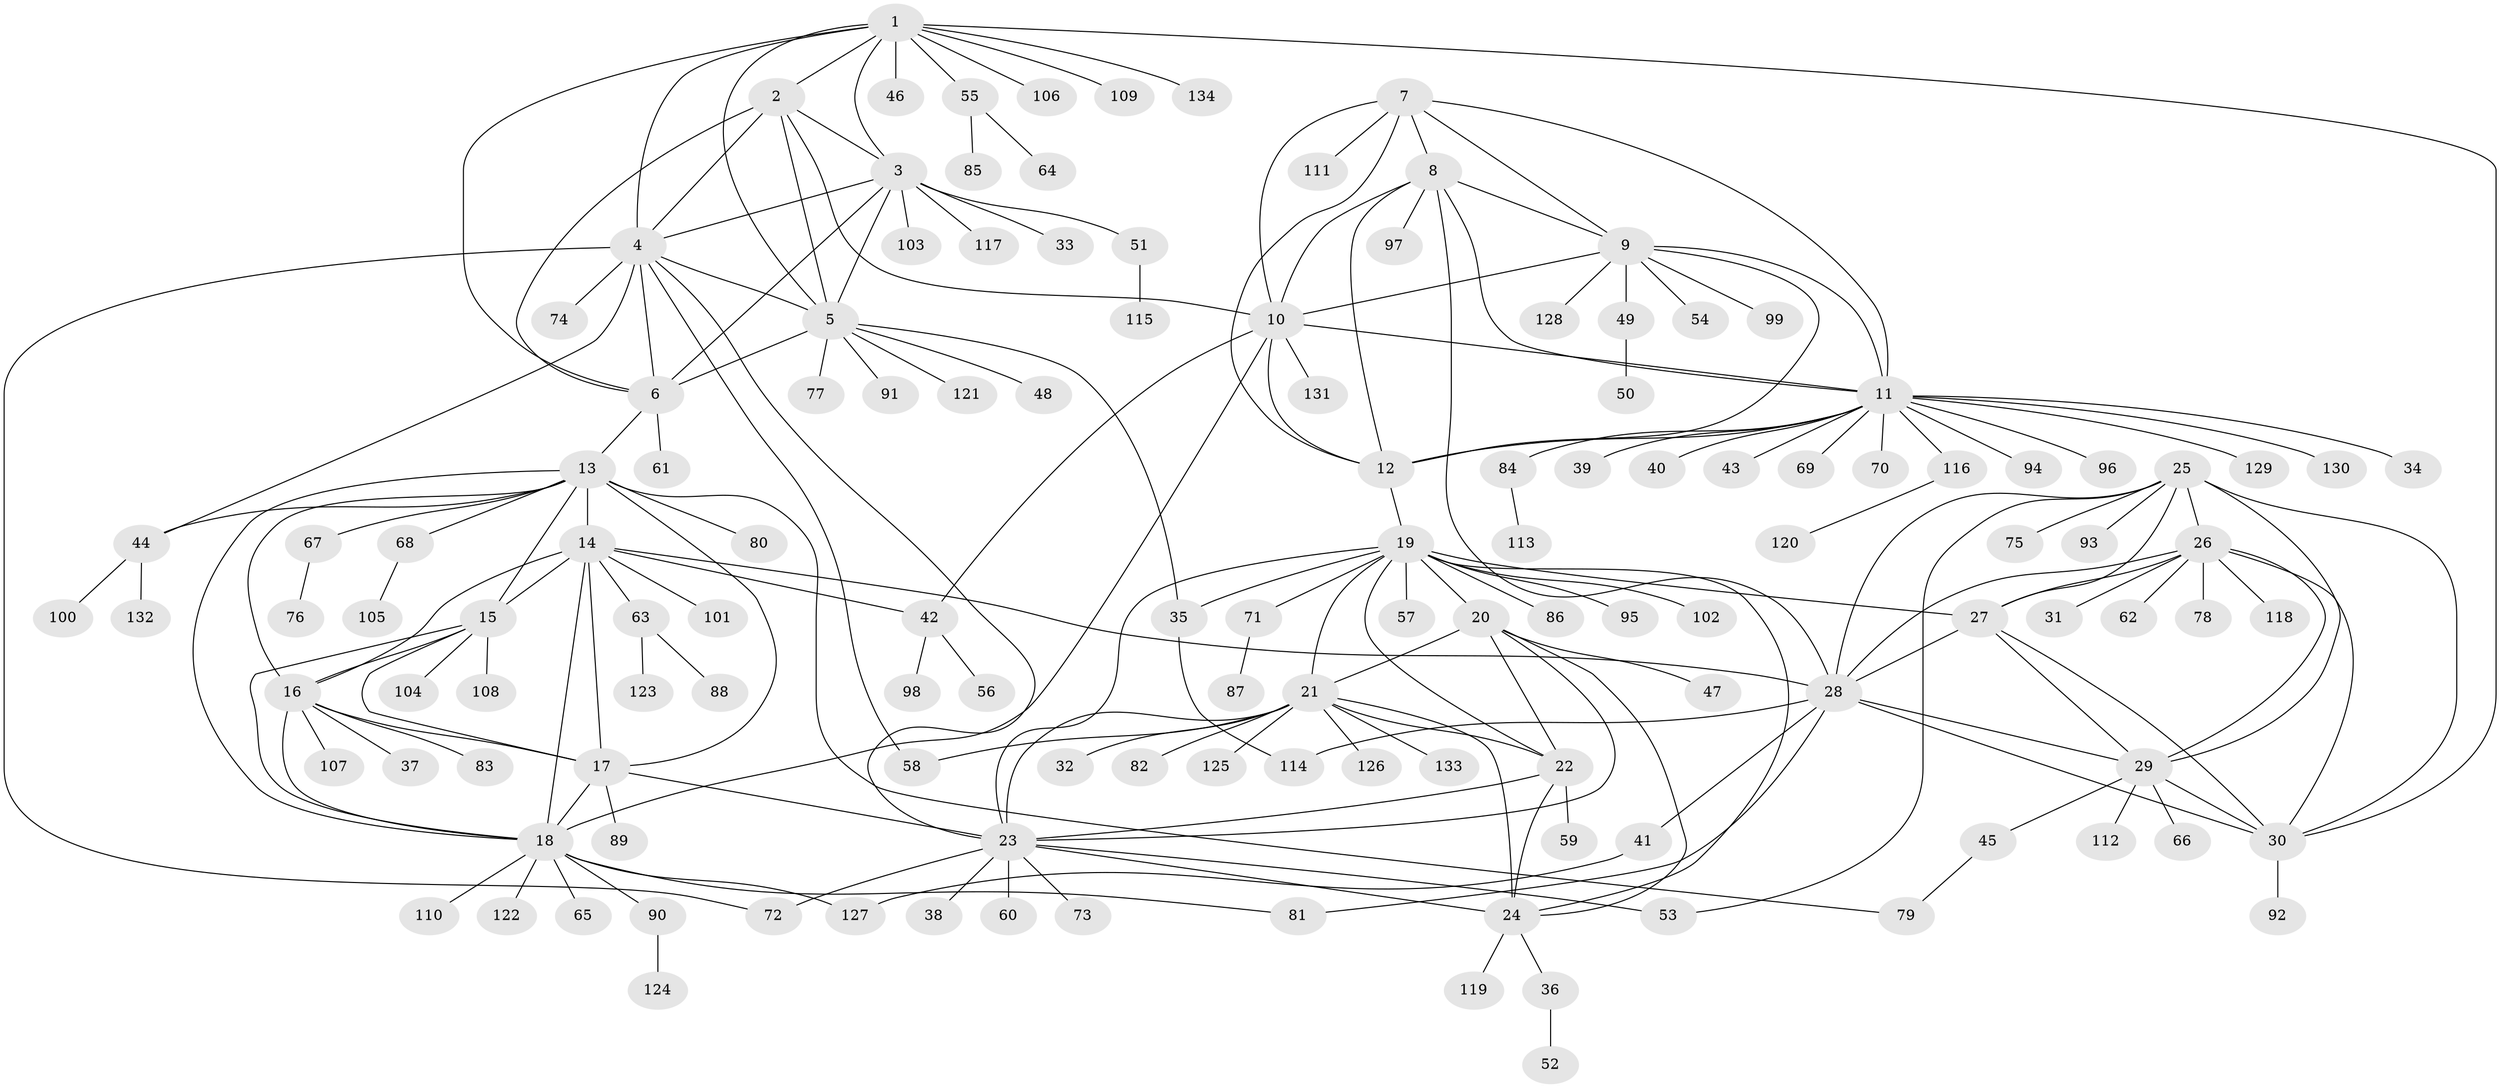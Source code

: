// Generated by graph-tools (version 1.1) at 2025/11/02/27/25 16:11:37]
// undirected, 134 vertices, 199 edges
graph export_dot {
graph [start="1"]
  node [color=gray90,style=filled];
  1;
  2;
  3;
  4;
  5;
  6;
  7;
  8;
  9;
  10;
  11;
  12;
  13;
  14;
  15;
  16;
  17;
  18;
  19;
  20;
  21;
  22;
  23;
  24;
  25;
  26;
  27;
  28;
  29;
  30;
  31;
  32;
  33;
  34;
  35;
  36;
  37;
  38;
  39;
  40;
  41;
  42;
  43;
  44;
  45;
  46;
  47;
  48;
  49;
  50;
  51;
  52;
  53;
  54;
  55;
  56;
  57;
  58;
  59;
  60;
  61;
  62;
  63;
  64;
  65;
  66;
  67;
  68;
  69;
  70;
  71;
  72;
  73;
  74;
  75;
  76;
  77;
  78;
  79;
  80;
  81;
  82;
  83;
  84;
  85;
  86;
  87;
  88;
  89;
  90;
  91;
  92;
  93;
  94;
  95;
  96;
  97;
  98;
  99;
  100;
  101;
  102;
  103;
  104;
  105;
  106;
  107;
  108;
  109;
  110;
  111;
  112;
  113;
  114;
  115;
  116;
  117;
  118;
  119;
  120;
  121;
  122;
  123;
  124;
  125;
  126;
  127;
  128;
  129;
  130;
  131;
  132;
  133;
  134;
  1 -- 2;
  1 -- 3;
  1 -- 4;
  1 -- 5;
  1 -- 6;
  1 -- 30;
  1 -- 46;
  1 -- 55;
  1 -- 106;
  1 -- 109;
  1 -- 134;
  2 -- 3;
  2 -- 4;
  2 -- 5;
  2 -- 6;
  2 -- 10;
  3 -- 4;
  3 -- 5;
  3 -- 6;
  3 -- 33;
  3 -- 51;
  3 -- 103;
  3 -- 117;
  4 -- 5;
  4 -- 6;
  4 -- 23;
  4 -- 44;
  4 -- 58;
  4 -- 72;
  4 -- 74;
  5 -- 6;
  5 -- 35;
  5 -- 48;
  5 -- 77;
  5 -- 91;
  5 -- 121;
  6 -- 13;
  6 -- 61;
  7 -- 8;
  7 -- 9;
  7 -- 10;
  7 -- 11;
  7 -- 12;
  7 -- 111;
  8 -- 9;
  8 -- 10;
  8 -- 11;
  8 -- 12;
  8 -- 28;
  8 -- 97;
  9 -- 10;
  9 -- 11;
  9 -- 12;
  9 -- 49;
  9 -- 54;
  9 -- 99;
  9 -- 128;
  10 -- 11;
  10 -- 12;
  10 -- 18;
  10 -- 42;
  10 -- 131;
  11 -- 12;
  11 -- 34;
  11 -- 39;
  11 -- 40;
  11 -- 43;
  11 -- 69;
  11 -- 70;
  11 -- 84;
  11 -- 94;
  11 -- 96;
  11 -- 116;
  11 -- 129;
  11 -- 130;
  12 -- 19;
  13 -- 14;
  13 -- 15;
  13 -- 16;
  13 -- 17;
  13 -- 18;
  13 -- 44;
  13 -- 67;
  13 -- 68;
  13 -- 79;
  13 -- 80;
  14 -- 15;
  14 -- 16;
  14 -- 17;
  14 -- 18;
  14 -- 28;
  14 -- 42;
  14 -- 63;
  14 -- 101;
  15 -- 16;
  15 -- 17;
  15 -- 18;
  15 -- 104;
  15 -- 108;
  16 -- 17;
  16 -- 18;
  16 -- 37;
  16 -- 83;
  16 -- 107;
  17 -- 18;
  17 -- 23;
  17 -- 89;
  18 -- 65;
  18 -- 81;
  18 -- 90;
  18 -- 110;
  18 -- 122;
  18 -- 127;
  19 -- 20;
  19 -- 21;
  19 -- 22;
  19 -- 23;
  19 -- 24;
  19 -- 27;
  19 -- 35;
  19 -- 57;
  19 -- 71;
  19 -- 86;
  19 -- 95;
  19 -- 102;
  20 -- 21;
  20 -- 22;
  20 -- 23;
  20 -- 24;
  20 -- 47;
  21 -- 22;
  21 -- 23;
  21 -- 24;
  21 -- 32;
  21 -- 58;
  21 -- 82;
  21 -- 125;
  21 -- 126;
  21 -- 133;
  22 -- 23;
  22 -- 24;
  22 -- 59;
  23 -- 24;
  23 -- 38;
  23 -- 53;
  23 -- 60;
  23 -- 72;
  23 -- 73;
  24 -- 36;
  24 -- 119;
  25 -- 26;
  25 -- 27;
  25 -- 28;
  25 -- 29;
  25 -- 30;
  25 -- 53;
  25 -- 75;
  25 -- 93;
  26 -- 27;
  26 -- 28;
  26 -- 29;
  26 -- 30;
  26 -- 31;
  26 -- 62;
  26 -- 78;
  26 -- 118;
  27 -- 28;
  27 -- 29;
  27 -- 30;
  28 -- 29;
  28 -- 30;
  28 -- 41;
  28 -- 81;
  28 -- 114;
  29 -- 30;
  29 -- 45;
  29 -- 66;
  29 -- 112;
  30 -- 92;
  35 -- 114;
  36 -- 52;
  41 -- 127;
  42 -- 56;
  42 -- 98;
  44 -- 100;
  44 -- 132;
  45 -- 79;
  49 -- 50;
  51 -- 115;
  55 -- 64;
  55 -- 85;
  63 -- 88;
  63 -- 123;
  67 -- 76;
  68 -- 105;
  71 -- 87;
  84 -- 113;
  90 -- 124;
  116 -- 120;
}
